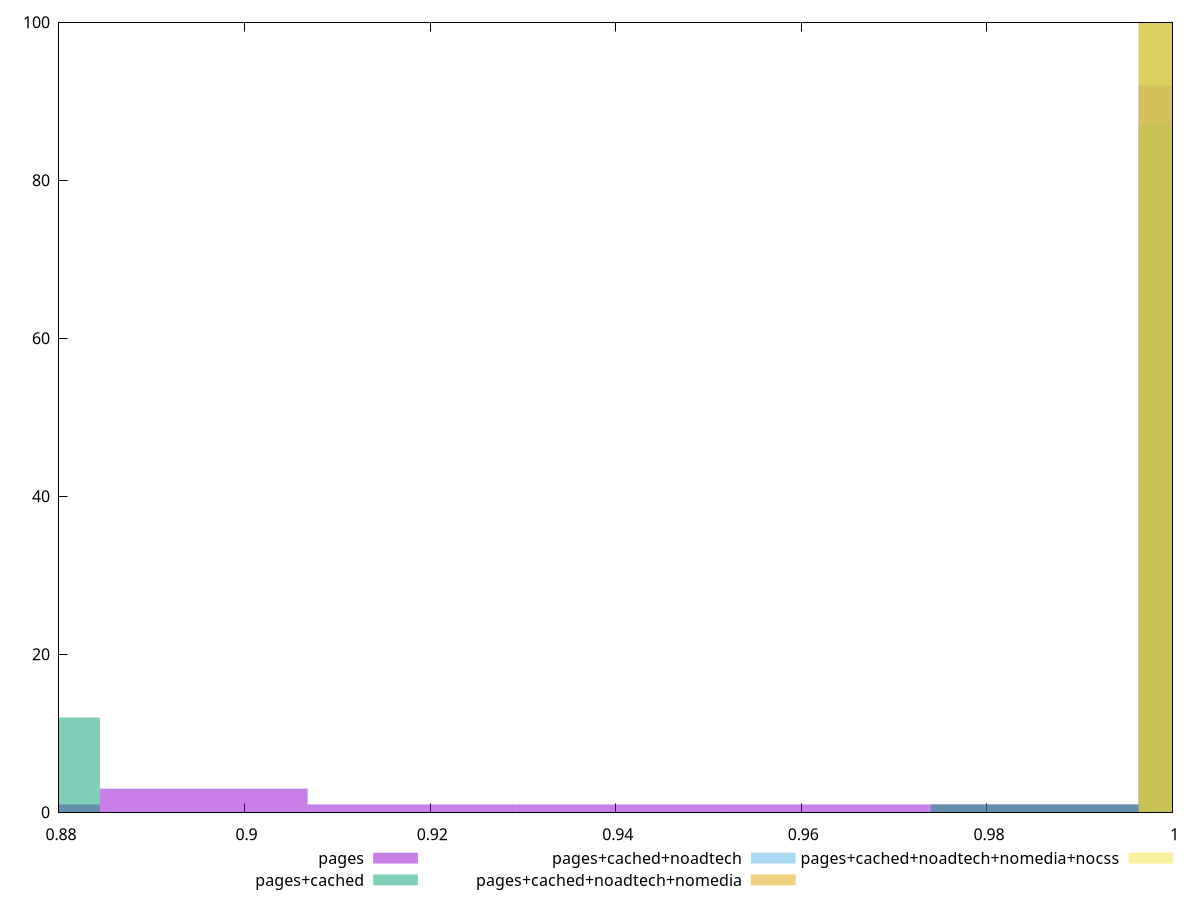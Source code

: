 reset

$pages <<EOF
0.8732155262485713 1
1.0075563764406592 92
0.8956056679472526 3
0.917995809645934 1
0.9403859513446153 1
0.985166234741978 1
0.9627760930432966 1
EOF

$pagesCached <<EOF
1.0075563764406592 87
0.8732155262485713 12
0.985166234741978 1
EOF

$pagesCachedNoadtech <<EOF
1.0075563764406592 100
EOF

$pagesCachedNoadtechNomedia <<EOF
1.0075563764406592 100
EOF

$pagesCachedNoadtechNomediaNocss <<EOF
1.0075563764406592 100
EOF

set key outside below
set boxwidth 0.022390141698681316
set xrange [0.88:1]
set yrange [0:100]
set trange [0:100]
set style fill transparent solid 0.5 noborder
set terminal svg size 640, 530 enhanced background rgb 'white'
set output "report_00026_2021-02-22T21:38:55.199Z/unminified-css/comparison/histogram/all_score.svg"

plot $pages title "pages" with boxes, \
     $pagesCached title "pages+cached" with boxes, \
     $pagesCachedNoadtech title "pages+cached+noadtech" with boxes, \
     $pagesCachedNoadtechNomedia title "pages+cached+noadtech+nomedia" with boxes, \
     $pagesCachedNoadtechNomediaNocss title "pages+cached+noadtech+nomedia+nocss" with boxes

reset
